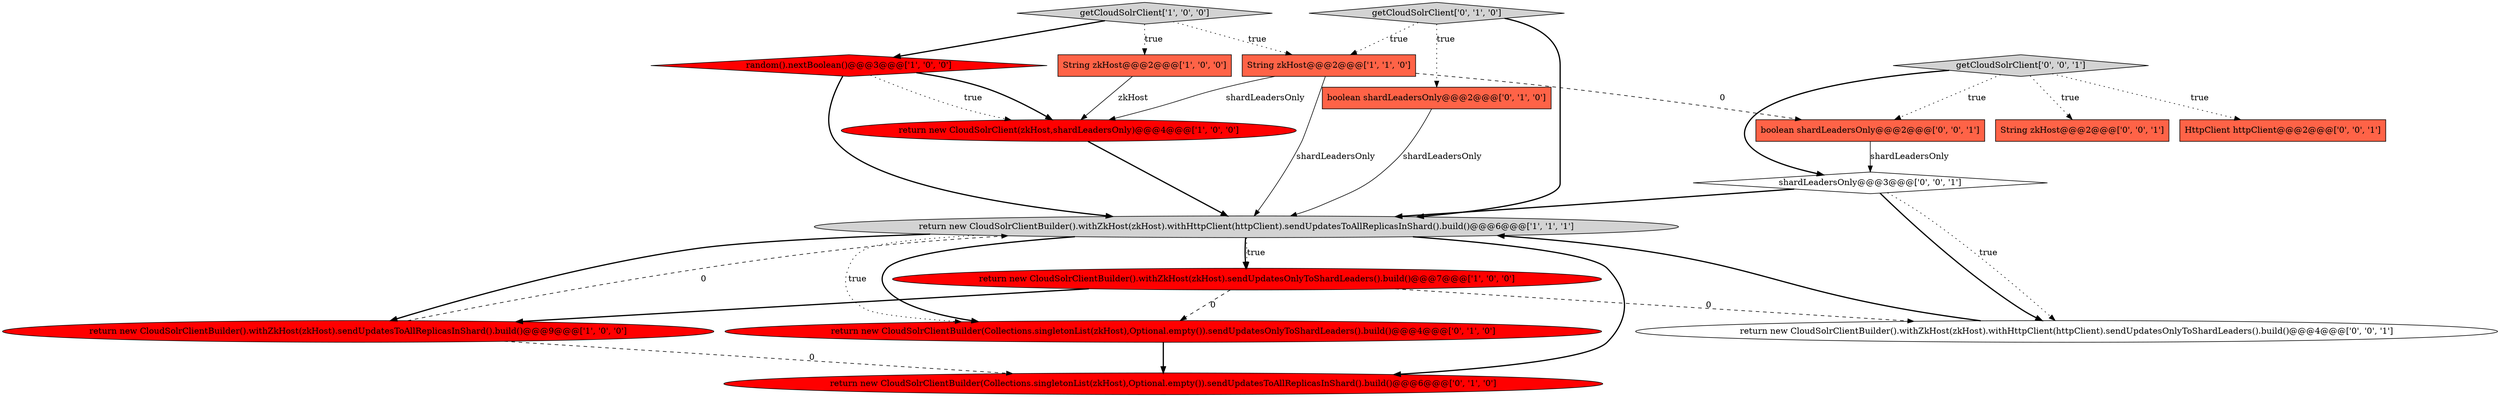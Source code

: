 digraph {
4 [style = filled, label = "String zkHost@@@2@@@['1', '1', '0']", fillcolor = tomato, shape = box image = "AAA0AAABBB1BBB"];
11 [style = filled, label = "return new CloudSolrClientBuilder(Collections.singletonList(zkHost),Optional.empty()).sendUpdatesOnlyToShardLeaders().build()@@@4@@@['0', '1', '0']", fillcolor = red, shape = ellipse image = "AAA1AAABBB2BBB"];
0 [style = filled, label = "getCloudSolrClient['1', '0', '0']", fillcolor = lightgray, shape = diamond image = "AAA0AAABBB1BBB"];
17 [style = filled, label = "boolean shardLeadersOnly@@@2@@@['0', '0', '1']", fillcolor = tomato, shape = box image = "AAA0AAABBB3BBB"];
2 [style = filled, label = "random().nextBoolean()@@@3@@@['1', '0', '0']", fillcolor = red, shape = diamond image = "AAA1AAABBB1BBB"];
5 [style = filled, label = "return new CloudSolrClient(zkHost,shardLeadersOnly)@@@4@@@['1', '0', '0']", fillcolor = red, shape = ellipse image = "AAA1AAABBB1BBB"];
6 [style = filled, label = "return new CloudSolrClientBuilder().withZkHost(zkHost).sendUpdatesOnlyToShardLeaders().build()@@@7@@@['1', '0', '0']", fillcolor = red, shape = ellipse image = "AAA1AAABBB1BBB"];
8 [style = filled, label = "getCloudSolrClient['0', '1', '0']", fillcolor = lightgray, shape = diamond image = "AAA0AAABBB2BBB"];
12 [style = filled, label = "String zkHost@@@2@@@['0', '0', '1']", fillcolor = tomato, shape = box image = "AAA0AAABBB3BBB"];
10 [style = filled, label = "return new CloudSolrClientBuilder(Collections.singletonList(zkHost),Optional.empty()).sendUpdatesToAllReplicasInShard().build()@@@6@@@['0', '1', '0']", fillcolor = red, shape = ellipse image = "AAA1AAABBB2BBB"];
1 [style = filled, label = "String zkHost@@@2@@@['1', '0', '0']", fillcolor = tomato, shape = box image = "AAA0AAABBB1BBB"];
14 [style = filled, label = "shardLeadersOnly@@@3@@@['0', '0', '1']", fillcolor = white, shape = diamond image = "AAA0AAABBB3BBB"];
7 [style = filled, label = "return new CloudSolrClientBuilder().withZkHost(zkHost).sendUpdatesToAllReplicasInShard().build()@@@9@@@['1', '0', '0']", fillcolor = red, shape = ellipse image = "AAA1AAABBB1BBB"];
15 [style = filled, label = "getCloudSolrClient['0', '0', '1']", fillcolor = lightgray, shape = diamond image = "AAA0AAABBB3BBB"];
13 [style = filled, label = "HttpClient httpClient@@@2@@@['0', '0', '1']", fillcolor = tomato, shape = box image = "AAA0AAABBB3BBB"];
9 [style = filled, label = "boolean shardLeadersOnly@@@2@@@['0', '1', '0']", fillcolor = tomato, shape = box image = "AAA0AAABBB2BBB"];
3 [style = filled, label = "return new CloudSolrClientBuilder().withZkHost(zkHost).withHttpClient(httpClient).sendUpdatesToAllReplicasInShard().build()@@@6@@@['1', '1', '1']", fillcolor = lightgray, shape = ellipse image = "AAA0AAABBB1BBB"];
16 [style = filled, label = "return new CloudSolrClientBuilder().withZkHost(zkHost).withHttpClient(httpClient).sendUpdatesOnlyToShardLeaders().build()@@@4@@@['0', '0', '1']", fillcolor = white, shape = ellipse image = "AAA0AAABBB3BBB"];
3->11 [style = dotted, label="true"];
5->3 [style = bold, label=""];
14->16 [style = bold, label=""];
14->3 [style = bold, label=""];
16->3 [style = bold, label=""];
15->14 [style = bold, label=""];
4->17 [style = dashed, label="0"];
2->3 [style = bold, label=""];
0->4 [style = dotted, label="true"];
0->2 [style = bold, label=""];
8->3 [style = bold, label=""];
6->11 [style = dashed, label="0"];
3->11 [style = bold, label=""];
3->6 [style = bold, label=""];
3->6 [style = dotted, label="true"];
8->4 [style = dotted, label="true"];
9->3 [style = solid, label="shardLeadersOnly"];
1->5 [style = solid, label="zkHost"];
15->13 [style = dotted, label="true"];
15->17 [style = dotted, label="true"];
4->3 [style = solid, label="shardLeadersOnly"];
14->16 [style = dotted, label="true"];
3->10 [style = bold, label=""];
6->16 [style = dashed, label="0"];
3->7 [style = bold, label=""];
11->10 [style = bold, label=""];
0->1 [style = dotted, label="true"];
15->12 [style = dotted, label="true"];
7->10 [style = dashed, label="0"];
7->3 [style = dashed, label="0"];
4->5 [style = solid, label="shardLeadersOnly"];
8->9 [style = dotted, label="true"];
2->5 [style = dotted, label="true"];
6->7 [style = bold, label=""];
2->5 [style = bold, label=""];
17->14 [style = solid, label="shardLeadersOnly"];
}

